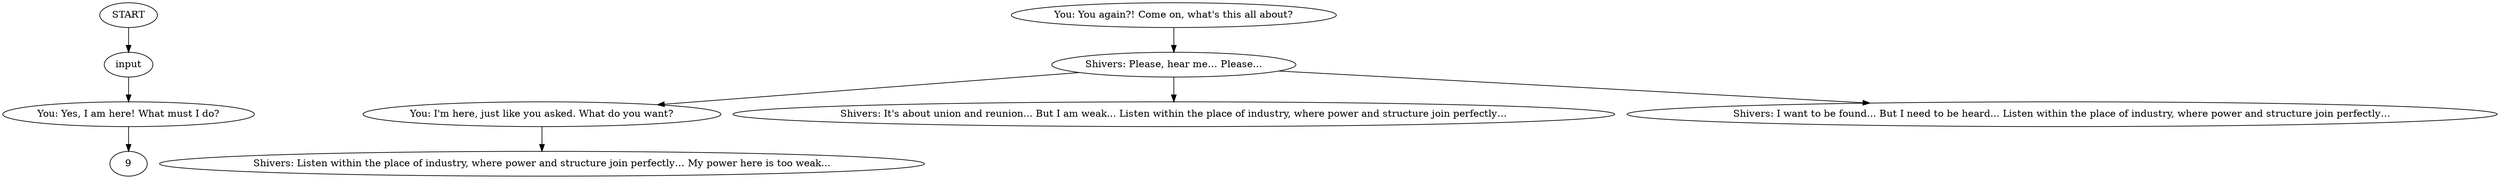# BOOKSTORE ORB / bookstorerug
# Second Shivers in the coat quest. Points you to the Harbour. Normal diff.
# ==================================================
digraph G {
	  0 [label="START"];
	  1 [label="input"];
	  2 [label="You: I'm here, just like you asked. What do you want?"];
	  3 [label="You: You again?! Come on, what's this all about?"];
	  4 [label="Shivers: It's about union and reunion... But I am weak... Listen within the place of industry, where power and structure join perfectly…"];
	  5 [label="Shivers: Please, hear me… Please..."];
	  6 [label="You: Yes, I am here! What must I do?"];
	  7 [label="Shivers: I want to be found... But I need to be heard... Listen within the place of industry, where power and structure join perfectly…"];
	  8 [label="Shivers: Listen within the place of industry, where power and structure join perfectly… My power here is too weak..."];
	  0 -> 1
	  1 -> 6
	  2 -> 8
	  3 -> 5
	  5 -> 2
	  5 -> 4
	  5 -> 7
	  6 -> 9
}

